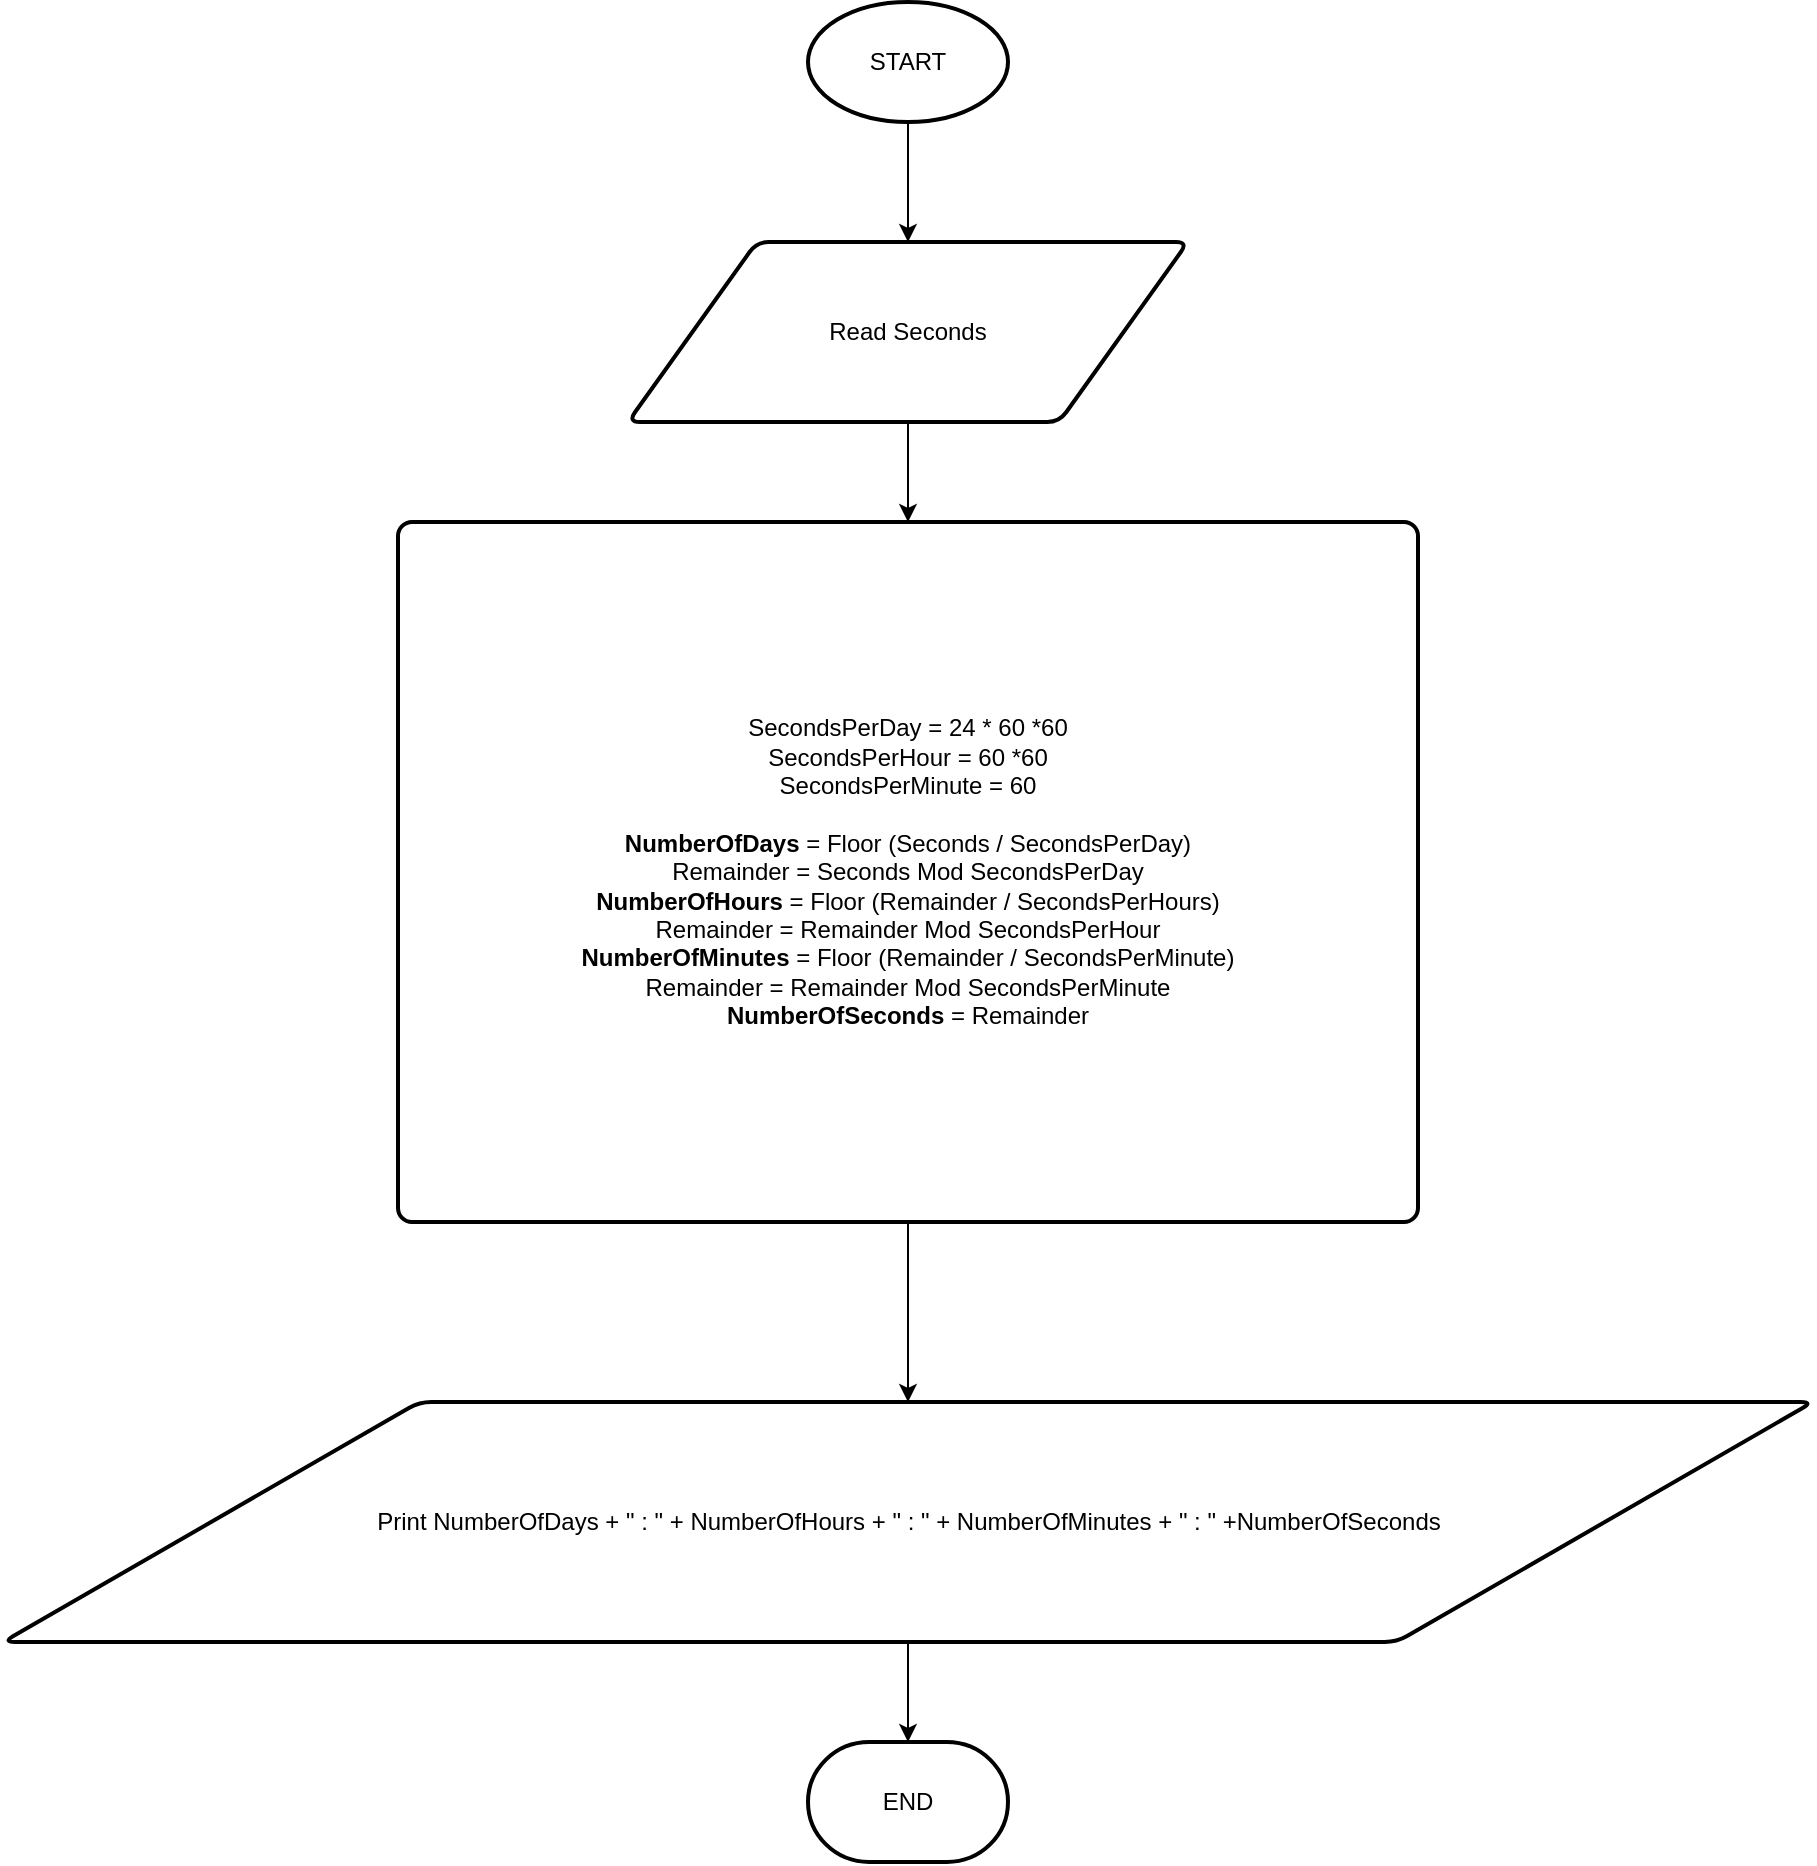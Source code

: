 <mxfile version="26.0.4">
  <diagram id="C5RBs43oDa-KdzZeNtuy" name="Page-1">
    <mxGraphModel dx="1902" dy="442" grid="1" gridSize="10" guides="1" tooltips="1" connect="1" arrows="1" fold="1" page="1" pageScale="1" pageWidth="827" pageHeight="1169" math="0" shadow="0">
      <root>
        <mxCell id="WIyWlLk6GJQsqaUBKTNV-0" />
        <mxCell id="WIyWlLk6GJQsqaUBKTNV-1" parent="WIyWlLk6GJQsqaUBKTNV-0" />
        <mxCell id="jBHrH4n0kOTjQooyitoU-2" style="edgeStyle=orthogonalEdgeStyle;rounded=0;orthogonalLoop=1;jettySize=auto;html=1;exitX=0.5;exitY=1;exitDx=0;exitDy=0;exitPerimeter=0;" edge="1" parent="WIyWlLk6GJQsqaUBKTNV-1" source="jBHrH4n0kOTjQooyitoU-0" target="jBHrH4n0kOTjQooyitoU-1">
          <mxGeometry relative="1" as="geometry" />
        </mxCell>
        <mxCell id="jBHrH4n0kOTjQooyitoU-0" value="START" style="strokeWidth=2;html=1;shape=mxgraph.flowchart.start_1;whiteSpace=wrap;" vertex="1" parent="WIyWlLk6GJQsqaUBKTNV-1">
          <mxGeometry x="340" y="30" width="100" height="60" as="geometry" />
        </mxCell>
        <mxCell id="jBHrH4n0kOTjQooyitoU-4" style="edgeStyle=orthogonalEdgeStyle;rounded=0;orthogonalLoop=1;jettySize=auto;html=1;exitX=0.5;exitY=1;exitDx=0;exitDy=0;entryX=0.5;entryY=0;entryDx=0;entryDy=0;" edge="1" parent="WIyWlLk6GJQsqaUBKTNV-1" source="jBHrH4n0kOTjQooyitoU-1" target="jBHrH4n0kOTjQooyitoU-3">
          <mxGeometry relative="1" as="geometry" />
        </mxCell>
        <mxCell id="jBHrH4n0kOTjQooyitoU-1" value="Read Seconds" style="shape=parallelogram;html=1;strokeWidth=2;perimeter=parallelogramPerimeter;whiteSpace=wrap;rounded=1;arcSize=12;size=0.23;" vertex="1" parent="WIyWlLk6GJQsqaUBKTNV-1">
          <mxGeometry x="250" y="150" width="280" height="90" as="geometry" />
        </mxCell>
        <mxCell id="jBHrH4n0kOTjQooyitoU-8" style="edgeStyle=orthogonalEdgeStyle;rounded=0;orthogonalLoop=1;jettySize=auto;html=1;exitX=0.5;exitY=1;exitDx=0;exitDy=0;entryX=0.5;entryY=0;entryDx=0;entryDy=0;" edge="1" parent="WIyWlLk6GJQsqaUBKTNV-1" source="jBHrH4n0kOTjQooyitoU-3" target="jBHrH4n0kOTjQooyitoU-5">
          <mxGeometry relative="1" as="geometry" />
        </mxCell>
        <mxCell id="jBHrH4n0kOTjQooyitoU-3" value="SecondsPerDay = 24 * 60 *60&lt;div&gt;SecondsPerHour = 60 *60&lt;/div&gt;&lt;div&gt;SecondsPerMinute = 60&lt;/div&gt;&lt;div&gt;&lt;br&gt;&lt;/div&gt;&lt;div&gt;&lt;b&gt;NumberOfDays&lt;/b&gt; = Floor (Seconds / SecondsPerDay)&lt;/div&gt;&lt;div&gt;Remainder = Seconds Mod SecondsPerDay&lt;/div&gt;&lt;div&gt;&lt;b&gt;NumberOfHours&lt;/b&gt; = Floor (Remainder / SecondsPerHours)&lt;/div&gt;&lt;div&gt;Remainder = Remainder Mod SecondsPerHour&lt;/div&gt;&lt;div&gt;&lt;b&gt;NumberOfMinutes&lt;/b&gt; = Floor (Remainder / SecondsPerMinute)&lt;/div&gt;&lt;div&gt;Remainder = Remainder Mod SecondsPerMinute&lt;/div&gt;&lt;div&gt;&lt;b&gt;NumberOfSeconds&lt;/b&gt; = Remainder&lt;/div&gt;" style="rounded=1;whiteSpace=wrap;html=1;absoluteArcSize=1;arcSize=14;strokeWidth=2;" vertex="1" parent="WIyWlLk6GJQsqaUBKTNV-1">
          <mxGeometry x="135" y="290" width="510" height="350" as="geometry" />
        </mxCell>
        <mxCell id="jBHrH4n0kOTjQooyitoU-5" value="Print NumberOfDays + &quot; : &quot; + NumberOfHours + &quot; : &quot; + NumberOfMinutes + &quot; : &quot; +NumberOfSeconds" style="shape=parallelogram;html=1;strokeWidth=2;perimeter=parallelogramPerimeter;whiteSpace=wrap;rounded=1;arcSize=12;size=0.23;" vertex="1" parent="WIyWlLk6GJQsqaUBKTNV-1">
          <mxGeometry x="-62.5" y="730" width="905" height="120" as="geometry" />
        </mxCell>
        <mxCell id="jBHrH4n0kOTjQooyitoU-6" value="END" style="strokeWidth=2;html=1;shape=mxgraph.flowchart.terminator;whiteSpace=wrap;" vertex="1" parent="WIyWlLk6GJQsqaUBKTNV-1">
          <mxGeometry x="340" y="900" width="100" height="60" as="geometry" />
        </mxCell>
        <mxCell id="jBHrH4n0kOTjQooyitoU-7" style="edgeStyle=orthogonalEdgeStyle;rounded=0;orthogonalLoop=1;jettySize=auto;html=1;exitX=0.5;exitY=1;exitDx=0;exitDy=0;entryX=0.5;entryY=0;entryDx=0;entryDy=0;entryPerimeter=0;" edge="1" parent="WIyWlLk6GJQsqaUBKTNV-1" source="jBHrH4n0kOTjQooyitoU-5" target="jBHrH4n0kOTjQooyitoU-6">
          <mxGeometry relative="1" as="geometry" />
        </mxCell>
      </root>
    </mxGraphModel>
  </diagram>
</mxfile>
